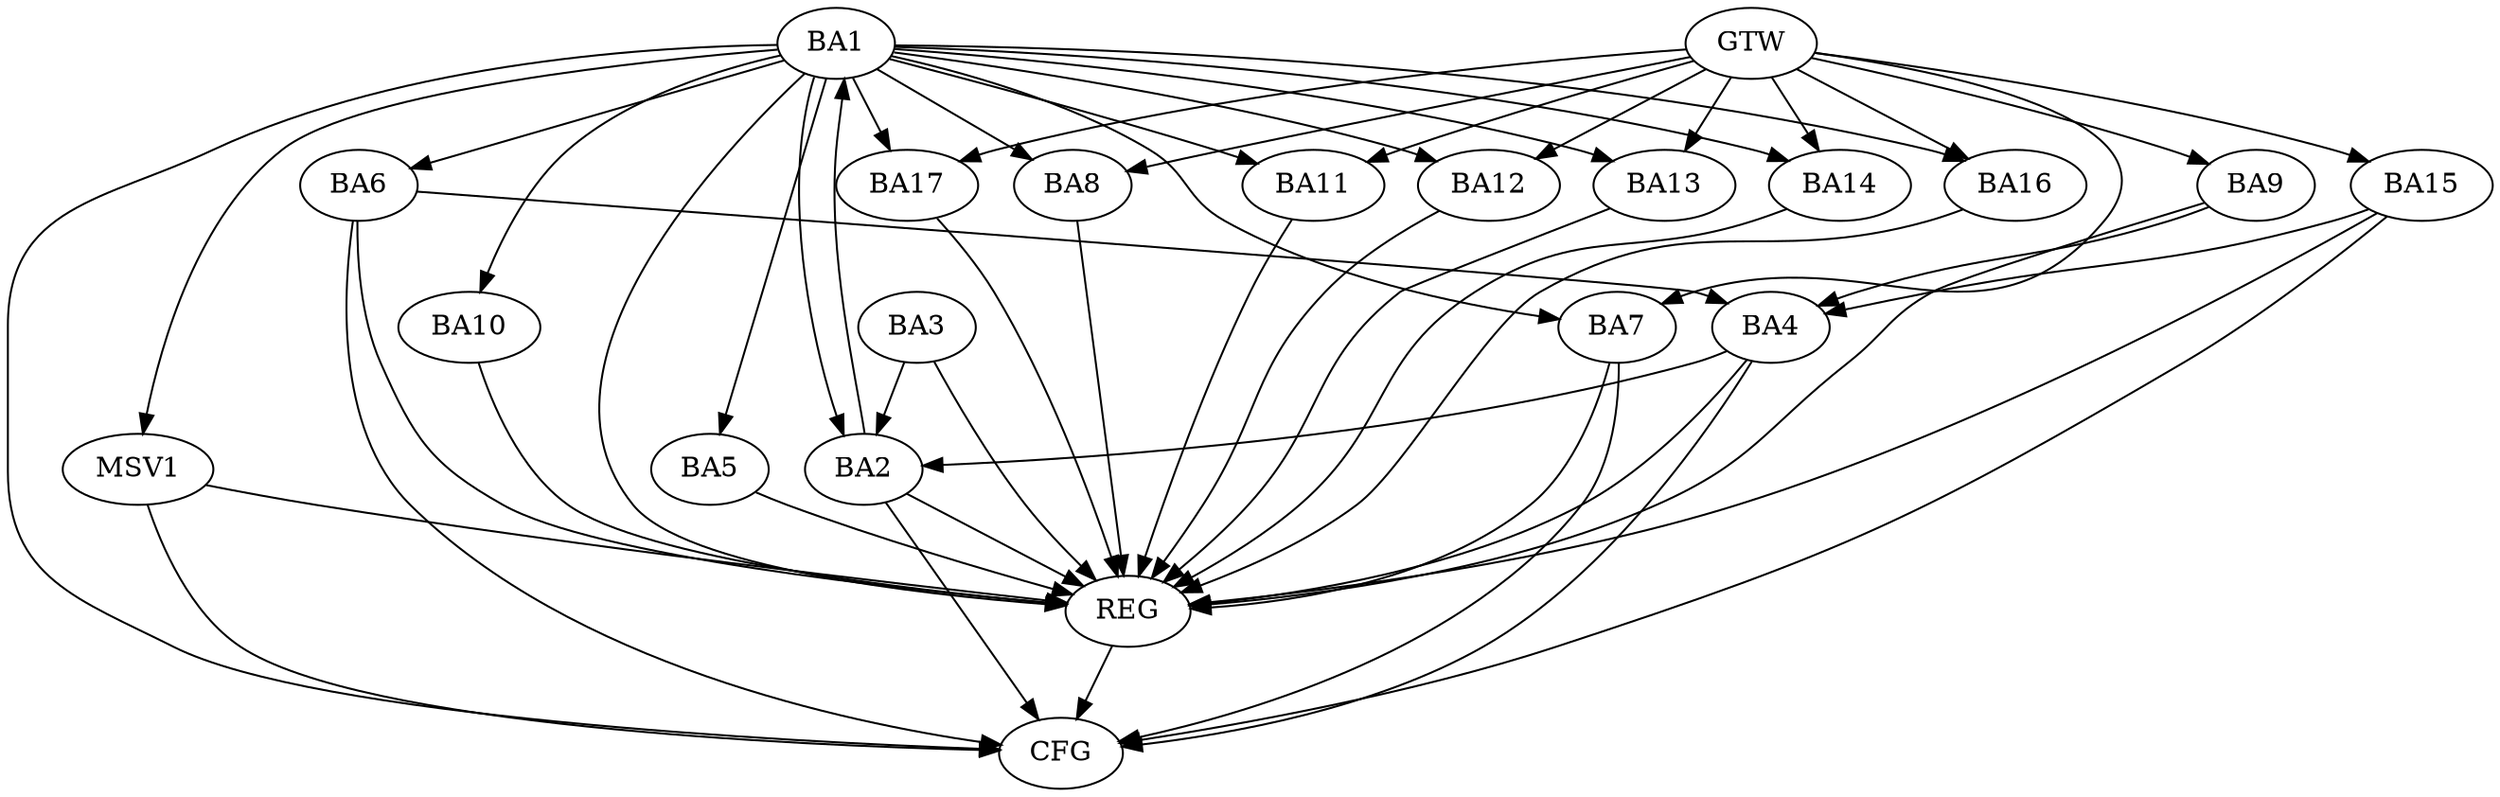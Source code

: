 strict digraph G {
  BA1 [ label="BA1" ];
  BA2 [ label="BA2" ];
  BA3 [ label="BA3" ];
  BA4 [ label="BA4" ];
  BA5 [ label="BA5" ];
  BA6 [ label="BA6" ];
  BA7 [ label="BA7" ];
  BA8 [ label="BA8" ];
  BA9 [ label="BA9" ];
  BA10 [ label="BA10" ];
  BA11 [ label="BA11" ];
  BA12 [ label="BA12" ];
  BA13 [ label="BA13" ];
  BA14 [ label="BA14" ];
  BA15 [ label="BA15" ];
  BA16 [ label="BA16" ];
  BA17 [ label="BA17" ];
  GTW [ label="GTW" ];
  REG [ label="REG" ];
  CFG [ label="CFG" ];
  MSV1 [ label="MSV1" ];
  BA1 -> BA2;
  BA2 -> BA1;
  BA3 -> BA2;
  BA4 -> BA2;
  BA6 -> BA4;
  BA9 -> BA4;
  BA15 -> BA4;
  GTW -> BA7;
  GTW -> BA8;
  GTW -> BA9;
  GTW -> BA11;
  GTW -> BA12;
  GTW -> BA13;
  GTW -> BA14;
  GTW -> BA15;
  GTW -> BA16;
  GTW -> BA17;
  BA1 -> REG;
  BA2 -> REG;
  BA3 -> REG;
  BA4 -> REG;
  BA5 -> REG;
  BA6 -> REG;
  BA7 -> REG;
  BA8 -> REG;
  BA9 -> REG;
  BA10 -> REG;
  BA11 -> REG;
  BA12 -> REG;
  BA13 -> REG;
  BA14 -> REG;
  BA15 -> REG;
  BA16 -> REG;
  BA17 -> REG;
  BA4 -> CFG;
  BA1 -> CFG;
  BA15 -> CFG;
  BA2 -> CFG;
  BA7 -> CFG;
  BA6 -> CFG;
  REG -> CFG;
  BA1 -> BA14;
  BA1 -> BA16;
  BA1 -> BA13;
  BA1 -> BA8;
  BA1 -> BA10;
  BA1 -> BA6;
  BA1 -> BA17;
  BA1 -> BA7;
  BA1 -> BA12;
  BA1 -> BA11;
  BA1 -> BA5;
  BA1 -> MSV1;
  MSV1 -> REG;
  MSV1 -> CFG;
}
